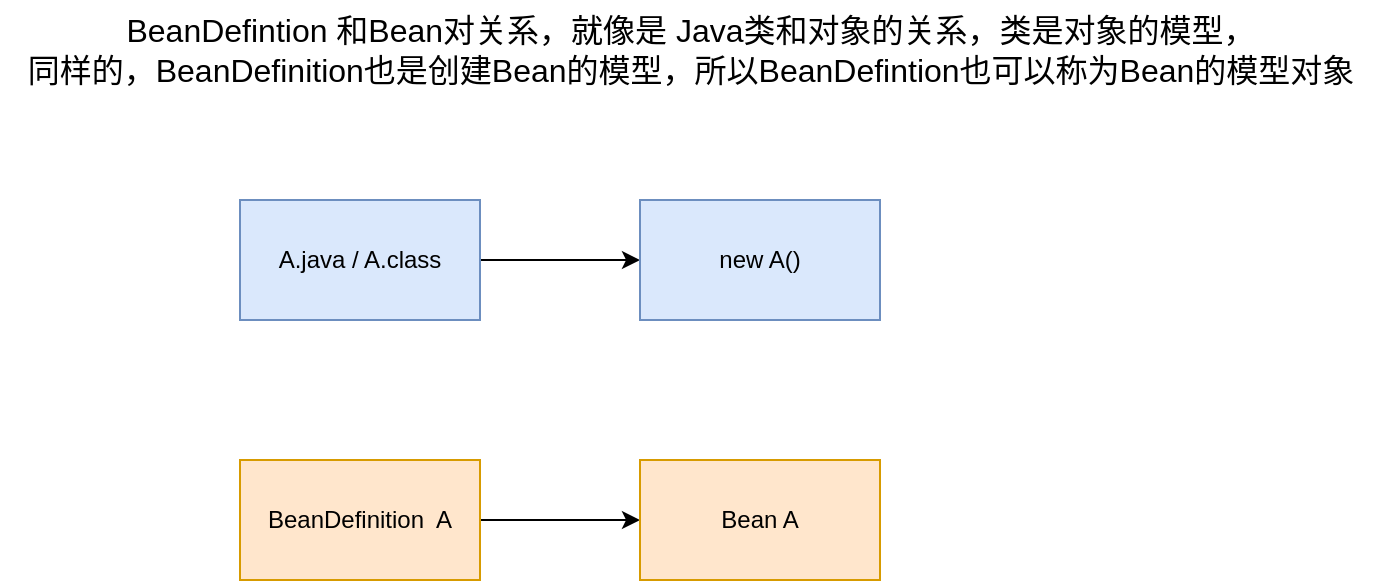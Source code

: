 <mxfile version="20.8.2" type="github"><diagram id="tjPTQgJWJx78cS5p_7Ml" name="第 1 页"><mxGraphModel dx="1434" dy="756" grid="1" gridSize="10" guides="1" tooltips="1" connect="1" arrows="1" fold="1" page="1" pageScale="1" pageWidth="827" pageHeight="1169" math="0" shadow="0"><root><mxCell id="0"/><mxCell id="1" parent="0"/><mxCell id="Ucaitlrz8VIte9FEYVXv-19" value="" style="edgeStyle=orthogonalEdgeStyle;rounded=0;orthogonalLoop=1;jettySize=auto;html=1;fontSize=16;" parent="1" source="Ucaitlrz8VIte9FEYVXv-1" target="Ucaitlrz8VIte9FEYVXv-9" edge="1"><mxGeometry relative="1" as="geometry"/></mxCell><mxCell id="Ucaitlrz8VIte9FEYVXv-1" value="A.java / A.class" style="rounded=0;whiteSpace=wrap;html=1;fillColor=#dae8fc;strokeColor=#6c8ebf;" parent="1" vertex="1"><mxGeometry x="160" y="210" width="120" height="60" as="geometry"/></mxCell><mxCell id="Ucaitlrz8VIte9FEYVXv-9" value="new A()" style="rounded=0;whiteSpace=wrap;html=1;fillColor=#dae8fc;strokeColor=#6c8ebf;" parent="1" vertex="1"><mxGeometry x="360" y="210" width="120" height="60" as="geometry"/></mxCell><mxCell id="Ucaitlrz8VIte9FEYVXv-17" value="" style="edgeStyle=orthogonalEdgeStyle;rounded=0;orthogonalLoop=1;jettySize=auto;html=1;" parent="1" source="Ucaitlrz8VIte9FEYVXv-15" target="Ucaitlrz8VIte9FEYVXv-16" edge="1"><mxGeometry relative="1" as="geometry"/></mxCell><mxCell id="Ucaitlrz8VIte9FEYVXv-15" value="BeanDefinition&amp;nbsp; A" style="rounded=0;whiteSpace=wrap;html=1;shadow=0;fillColor=#ffe6cc;strokeColor=#d79b00;" parent="1" vertex="1"><mxGeometry x="160" y="340" width="120" height="60" as="geometry"/></mxCell><mxCell id="Ucaitlrz8VIte9FEYVXv-16" value="Bean A" style="rounded=0;whiteSpace=wrap;html=1;shadow=0;fillColor=#ffe6cc;strokeColor=#d79b00;" parent="1" vertex="1"><mxGeometry x="360" y="340" width="120" height="60" as="geometry"/></mxCell><mxCell id="Ucaitlrz8VIte9FEYVXv-18" value="&lt;font style=&quot;font-size: 16px;&quot;&gt;BeanDefintion 和Bean对关系，就像是 Java类和对象的关系，类是对象的模型，&lt;br&gt;同样的，BeanDefinition也是创建Bean的模型，所以BeanDefintion也可以称为Bean的模型对象&lt;/font&gt;" style="text;html=1;align=center;verticalAlign=middle;resizable=0;points=[];autosize=1;strokeColor=none;fillColor=none;shadow=0;" parent="1" vertex="1"><mxGeometry x="40" y="110" width="690" height="50" as="geometry"/></mxCell></root></mxGraphModel></diagram></mxfile>